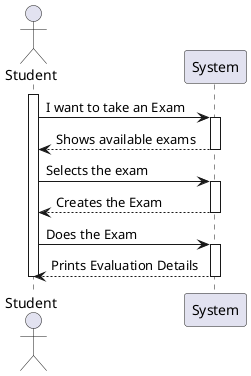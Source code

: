 @startuml

Actor Student

activate Student
Student -> System: I want to take an Exam
activate System
System --> Student: Shows available exams
deactivate System
Student -> System: Selects the exam
activate System
System --> Student: Creates the Exam
deactivate System
Student -> System: Does the Exam
activate System
System --> Student: Prints Evaluation Details
deactivate System
deactivate Student

@enduml
